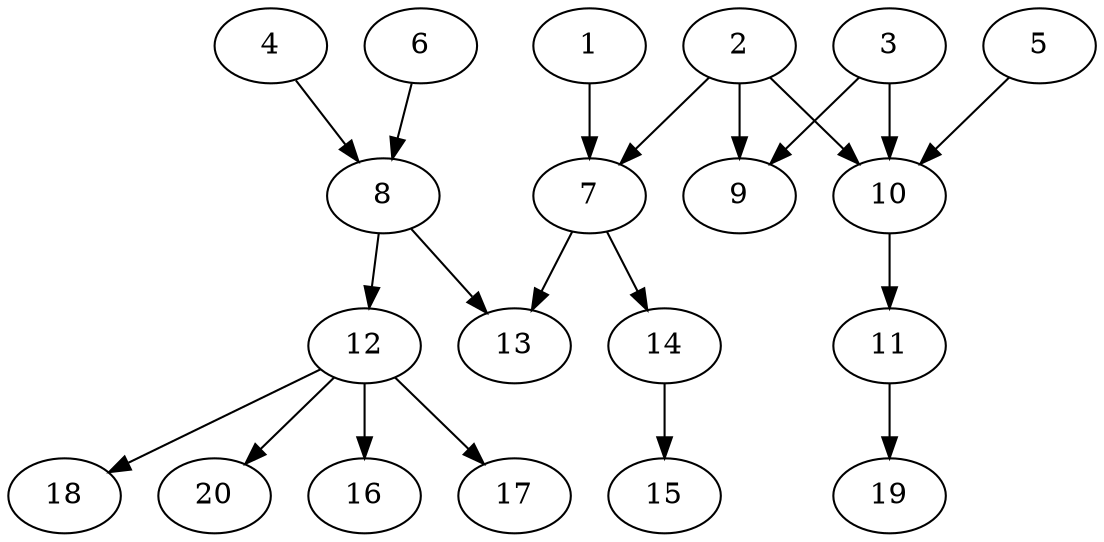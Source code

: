 // DAG automatically generated by daggen at Sat Jul 27 15:38:39 2019
// ./daggen --dot -n 20 --ccr 0.5 --fat 0.7 --regular 0.5 --density 0.4 --mindata 5242880 --maxdata 52428800 
digraph G {
  1 [size="90728448", alpha="0.01", expect_size="45364224"] 
  1 -> 7 [size ="45364224"]
  2 [size="70332416", alpha="0.05", expect_size="35166208"] 
  2 -> 7 [size ="35166208"]
  2 -> 9 [size ="35166208"]
  2 -> 10 [size ="35166208"]
  3 [size="60073984", alpha="0.03", expect_size="30036992"] 
  3 -> 9 [size ="30036992"]
  3 -> 10 [size ="30036992"]
  4 [size="29446144", alpha="0.03", expect_size="14723072"] 
  4 -> 8 [size ="14723072"]
  5 [size="56588288", alpha="0.15", expect_size="28294144"] 
  5 -> 10 [size ="28294144"]
  6 [size="39684096", alpha="0.18", expect_size="19842048"] 
  6 -> 8 [size ="19842048"]
  7 [size="70647808", alpha="0.08", expect_size="35323904"] 
  7 -> 13 [size ="35323904"]
  7 -> 14 [size ="35323904"]
  8 [size="36599808", alpha="0.09", expect_size="18299904"] 
  8 -> 12 [size ="18299904"]
  8 -> 13 [size ="18299904"]
  9 [size="68323328", alpha="0.18", expect_size="34161664"] 
  10 [size="94787584", alpha="0.19", expect_size="47393792"] 
  10 -> 11 [size ="47393792"]
  11 [size="48369664", alpha="0.16", expect_size="24184832"] 
  11 -> 19 [size ="24184832"]
  12 [size="51843072", alpha="0.16", expect_size="25921536"] 
  12 -> 16 [size ="25921536"]
  12 -> 17 [size ="25921536"]
  12 -> 18 [size ="25921536"]
  12 -> 20 [size ="25921536"]
  13 [size="75489280", alpha="0.14", expect_size="37744640"] 
  14 [size="87736320", alpha="0.16", expect_size="43868160"] 
  14 -> 15 [size ="43868160"]
  15 [size="99733504", alpha="0.19", expect_size="49866752"] 
  16 [size="76042240", alpha="0.14", expect_size="38021120"] 
  17 [size="68526080", alpha="0.13", expect_size="34263040"] 
  18 [size="11268096", alpha="0.11", expect_size="5634048"] 
  19 [size="53106688", alpha="0.06", expect_size="26553344"] 
  20 [size="45793280", alpha="0.02", expect_size="22896640"] 
}
